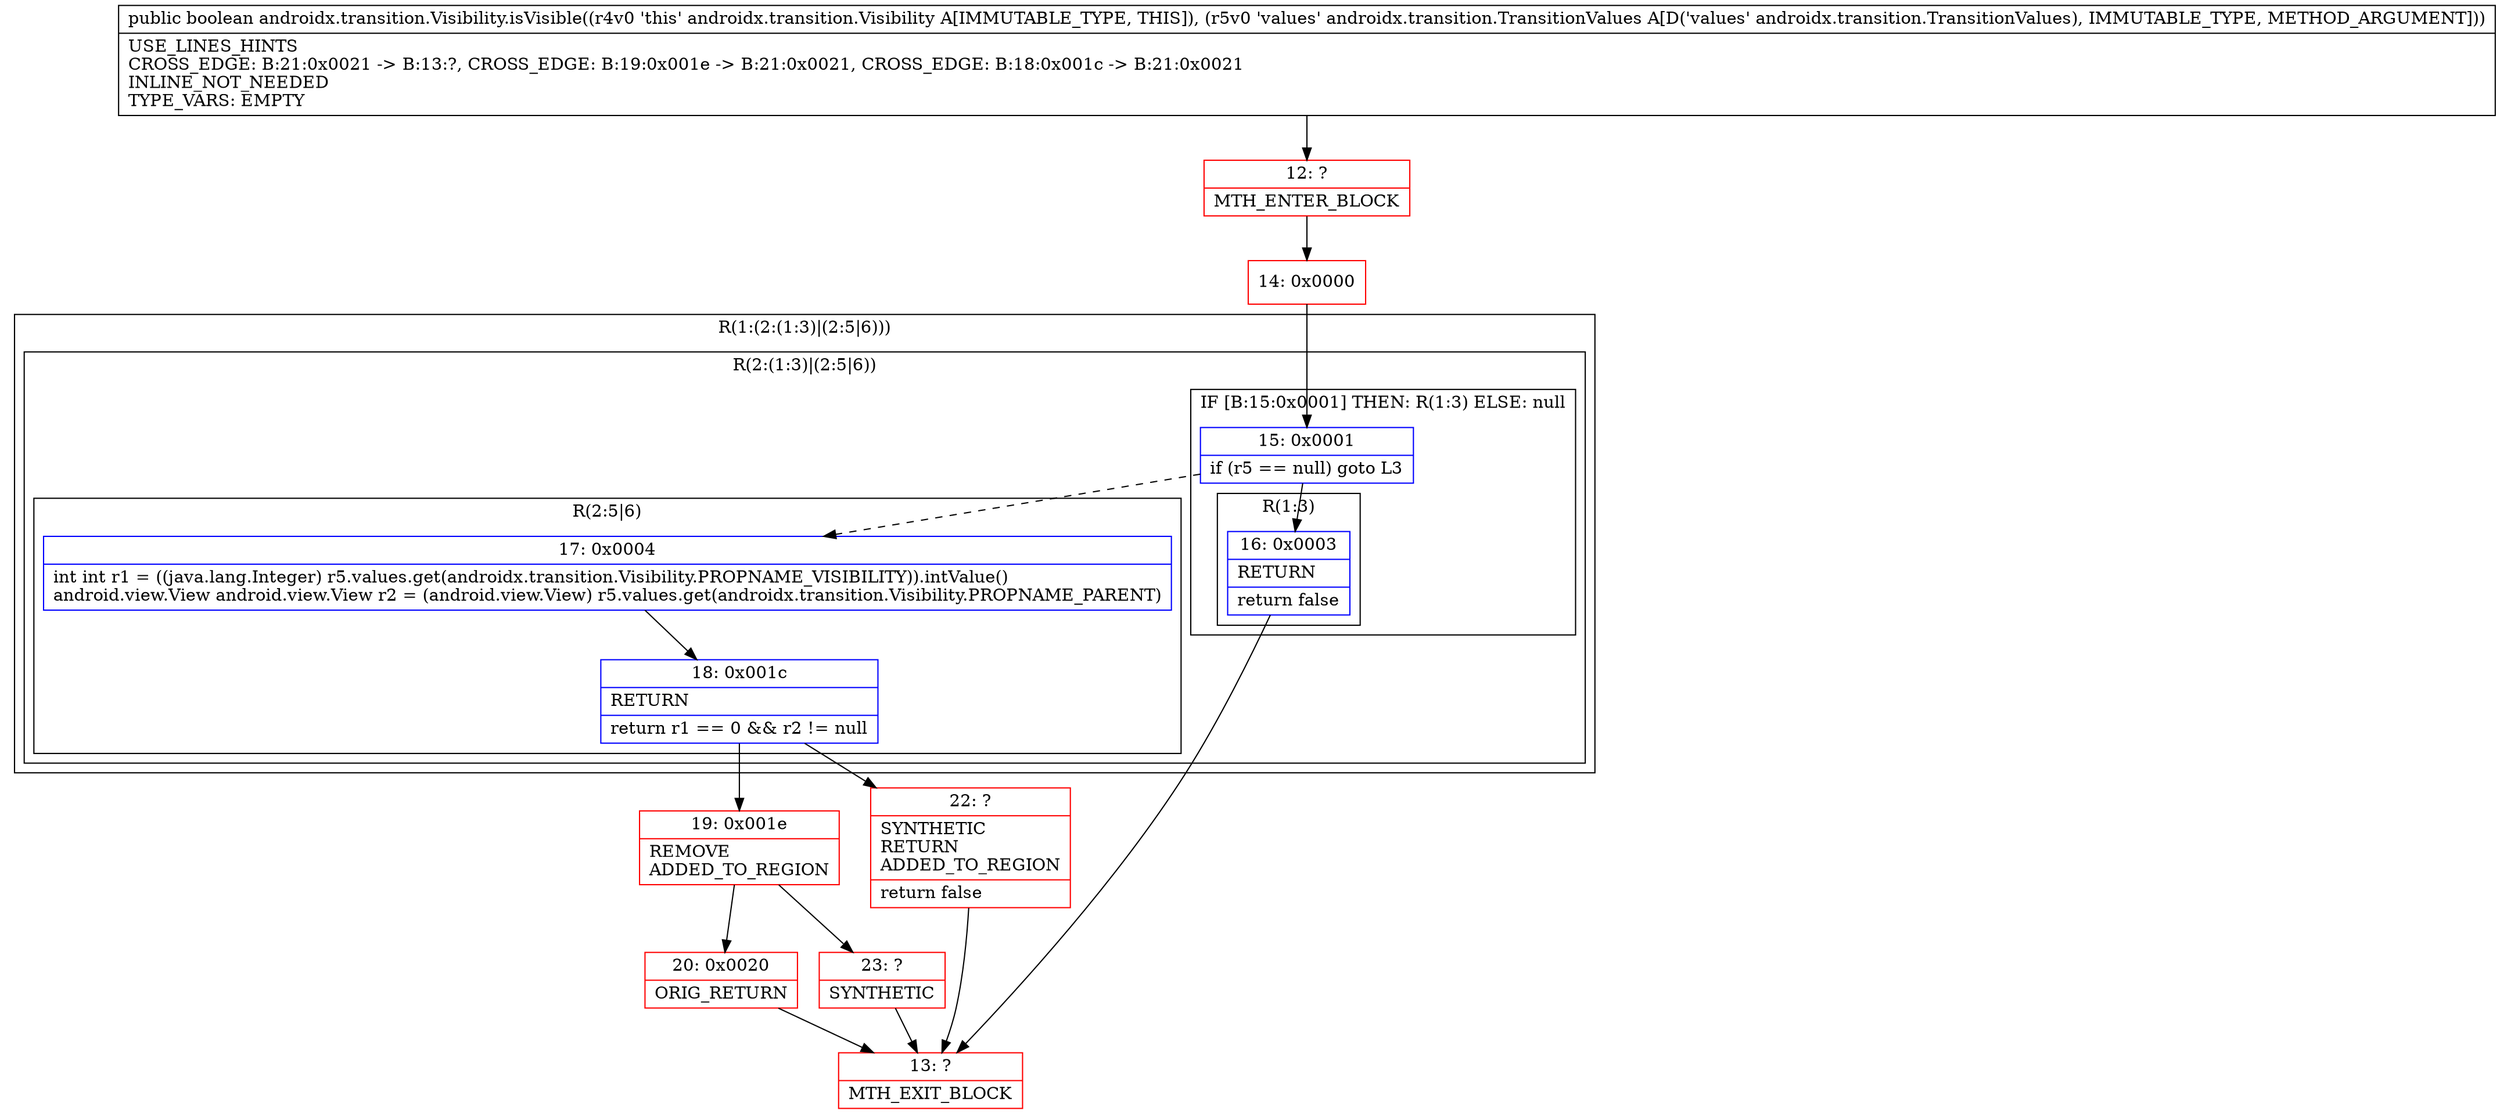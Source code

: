 digraph "CFG forandroidx.transition.Visibility.isVisible(Landroidx\/transition\/TransitionValues;)Z" {
subgraph cluster_Region_1734484404 {
label = "R(1:(2:(1:3)|(2:5|6)))";
node [shape=record,color=blue];
subgraph cluster_Region_898889266 {
label = "R(2:(1:3)|(2:5|6))";
node [shape=record,color=blue];
subgraph cluster_IfRegion_127575016 {
label = "IF [B:15:0x0001] THEN: R(1:3) ELSE: null";
node [shape=record,color=blue];
Node_15 [shape=record,label="{15\:\ 0x0001|if (r5 == null) goto L3\l}"];
subgraph cluster_Region_1557599083 {
label = "R(1:3)";
node [shape=record,color=blue];
Node_16 [shape=record,label="{16\:\ 0x0003|RETURN\l|return false\l}"];
}
}
subgraph cluster_Region_355756048 {
label = "R(2:5|6)";
node [shape=record,color=blue];
Node_17 [shape=record,label="{17\:\ 0x0004|int int r1 = ((java.lang.Integer) r5.values.get(androidx.transition.Visibility.PROPNAME_VISIBILITY)).intValue()\landroid.view.View android.view.View r2 = (android.view.View) r5.values.get(androidx.transition.Visibility.PROPNAME_PARENT)\l}"];
Node_18 [shape=record,label="{18\:\ 0x001c|RETURN\l|return r1 == 0 && r2 != null\l}"];
}
}
}
Node_12 [shape=record,color=red,label="{12\:\ ?|MTH_ENTER_BLOCK\l}"];
Node_14 [shape=record,color=red,label="{14\:\ 0x0000}"];
Node_13 [shape=record,color=red,label="{13\:\ ?|MTH_EXIT_BLOCK\l}"];
Node_19 [shape=record,color=red,label="{19\:\ 0x001e|REMOVE\lADDED_TO_REGION\l}"];
Node_20 [shape=record,color=red,label="{20\:\ 0x0020|ORIG_RETURN\l}"];
Node_23 [shape=record,color=red,label="{23\:\ ?|SYNTHETIC\l}"];
Node_22 [shape=record,color=red,label="{22\:\ ?|SYNTHETIC\lRETURN\lADDED_TO_REGION\l|return false\l}"];
MethodNode[shape=record,label="{public boolean androidx.transition.Visibility.isVisible((r4v0 'this' androidx.transition.Visibility A[IMMUTABLE_TYPE, THIS]), (r5v0 'values' androidx.transition.TransitionValues A[D('values' androidx.transition.TransitionValues), IMMUTABLE_TYPE, METHOD_ARGUMENT]))  | USE_LINES_HINTS\lCROSS_EDGE: B:21:0x0021 \-\> B:13:?, CROSS_EDGE: B:19:0x001e \-\> B:21:0x0021, CROSS_EDGE: B:18:0x001c \-\> B:21:0x0021\lINLINE_NOT_NEEDED\lTYPE_VARS: EMPTY\l}"];
MethodNode -> Node_12;Node_15 -> Node_16;
Node_15 -> Node_17[style=dashed];
Node_16 -> Node_13;
Node_17 -> Node_18;
Node_18 -> Node_19;
Node_18 -> Node_22;
Node_12 -> Node_14;
Node_14 -> Node_15;
Node_19 -> Node_20;
Node_19 -> Node_23;
Node_20 -> Node_13;
Node_23 -> Node_13;
Node_22 -> Node_13;
}

